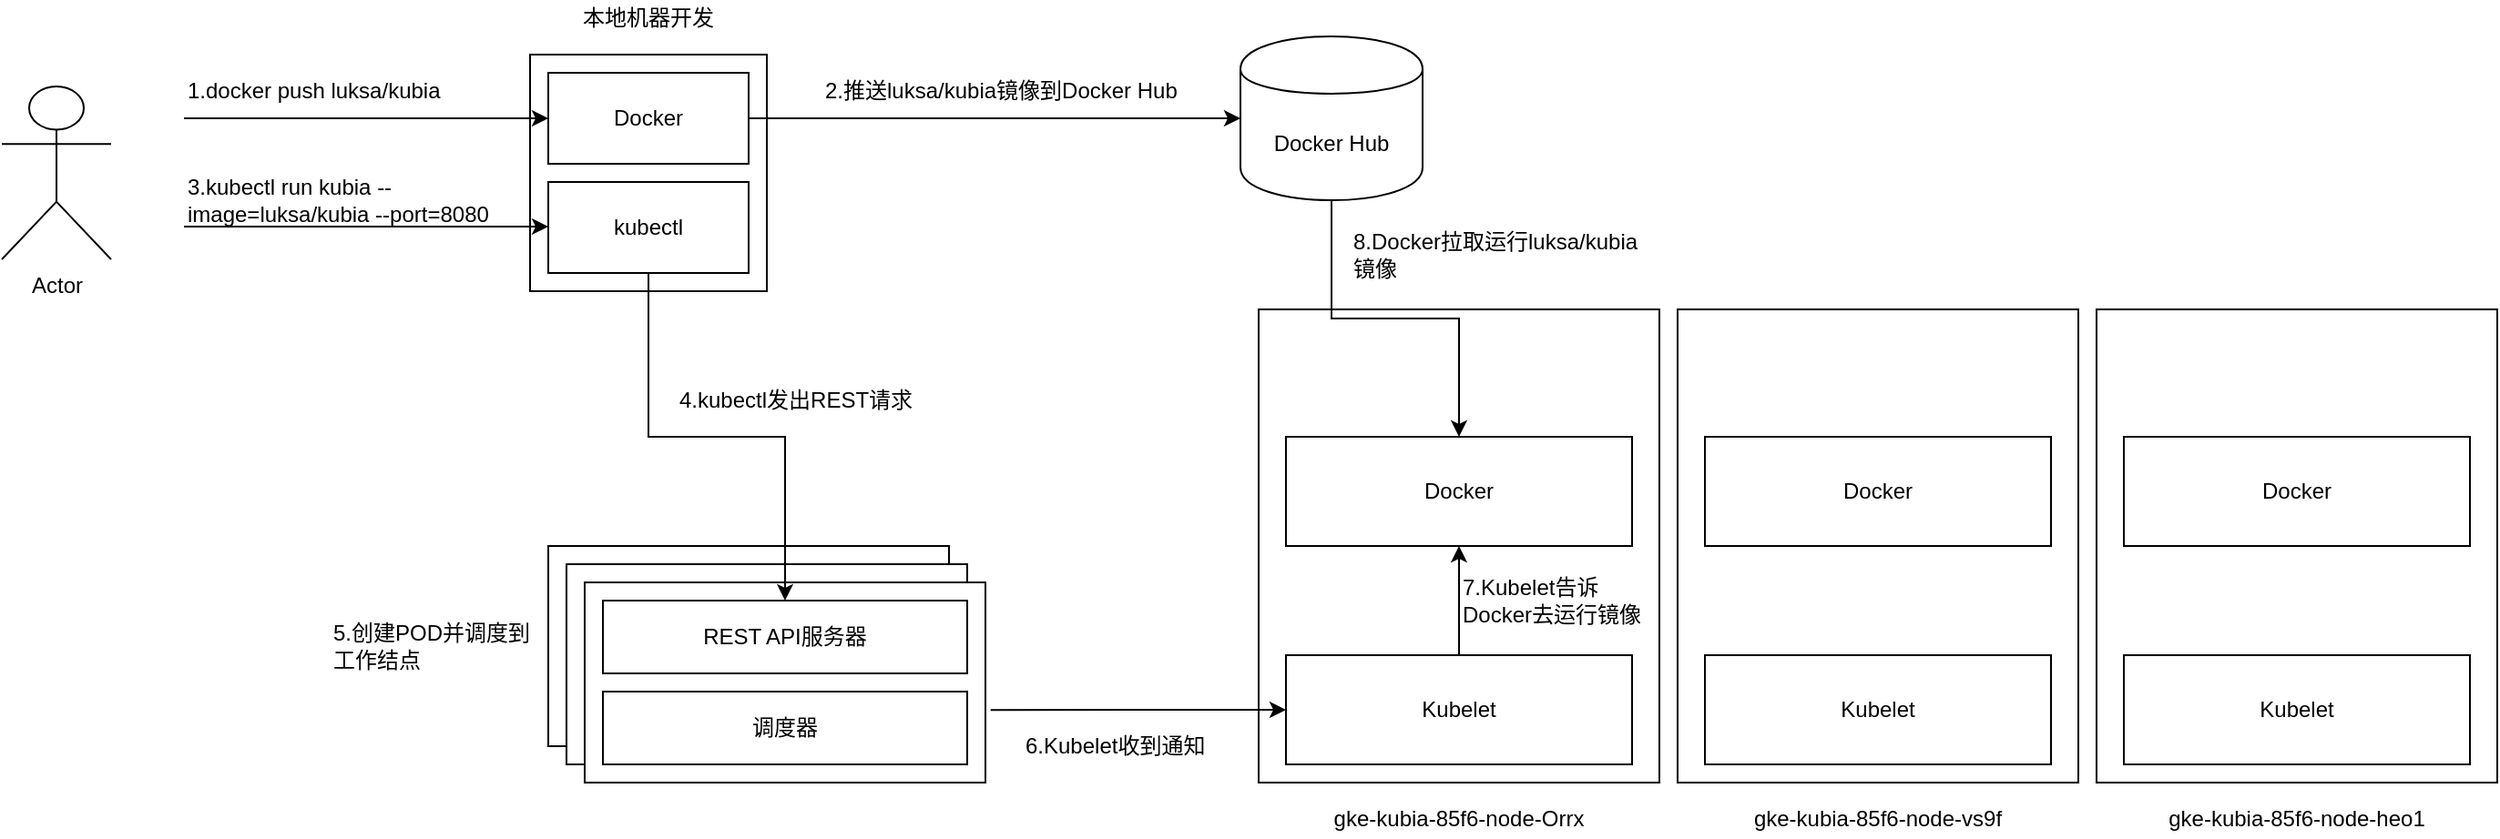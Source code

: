 <mxfile version="12.6.5" type="device"><diagram id="A2KofoMTyKGcsQtiOIRh" name="Page-1"><mxGraphModel dx="1024" dy="592" grid="1" gridSize="10" guides="1" tooltips="1" connect="1" arrows="1" fold="1" page="1" pageScale="1" pageWidth="2339" pageHeight="3300" math="0" shadow="0"><root><mxCell id="0"/><mxCell id="1" parent="0"/><mxCell id="X4YkHQTFdrgYoIWIY6_v-1" value="" style="rounded=0;whiteSpace=wrap;html=1;" vertex="1" parent="1"><mxGeometry x="380" y="260" width="130" height="130" as="geometry"/></mxCell><mxCell id="X4YkHQTFdrgYoIWIY6_v-12" style="edgeStyle=orthogonalEdgeStyle;rounded=0;orthogonalLoop=1;jettySize=auto;html=1;entryX=0;entryY=0.5;entryDx=0;entryDy=0;" edge="1" parent="1" source="X4YkHQTFdrgYoIWIY6_v-2" target="X4YkHQTFdrgYoIWIY6_v-11"><mxGeometry relative="1" as="geometry"/></mxCell><mxCell id="X4YkHQTFdrgYoIWIY6_v-2" value="Docker" style="rounded=0;whiteSpace=wrap;html=1;" vertex="1" parent="1"><mxGeometry x="390" y="270" width="110" height="50" as="geometry"/></mxCell><mxCell id="X4YkHQTFdrgYoIWIY6_v-3" value="kubectl" style="rounded=0;whiteSpace=wrap;html=1;" vertex="1" parent="1"><mxGeometry x="390" y="330" width="110" height="50" as="geometry"/></mxCell><mxCell id="X4YkHQTFdrgYoIWIY6_v-6" value="本地机器开发" style="text;html=1;strokeColor=none;fillColor=none;align=center;verticalAlign=middle;whiteSpace=wrap;rounded=0;" vertex="1" parent="1"><mxGeometry x="400" y="230" width="90" height="20" as="geometry"/></mxCell><mxCell id="X4YkHQTFdrgYoIWIY6_v-7" value="Actor" style="shape=umlActor;verticalLabelPosition=bottom;labelBackgroundColor=#ffffff;verticalAlign=top;html=1;outlineConnect=0;" vertex="1" parent="1"><mxGeometry x="90" y="277.5" width="60" height="95" as="geometry"/></mxCell><mxCell id="X4YkHQTFdrgYoIWIY6_v-8" value="" style="endArrow=classic;html=1;entryX=0;entryY=0.5;entryDx=0;entryDy=0;" edge="1" parent="1" target="X4YkHQTFdrgYoIWIY6_v-2"><mxGeometry width="50" height="50" relative="1" as="geometry"><mxPoint x="190" y="295" as="sourcePoint"/><mxPoint x="330" y="290" as="targetPoint"/></mxGeometry></mxCell><mxCell id="X4YkHQTFdrgYoIWIY6_v-9" value="" style="endArrow=classic;html=1;entryX=0;entryY=0.5;entryDx=0;entryDy=0;" edge="1" parent="1"><mxGeometry width="50" height="50" relative="1" as="geometry"><mxPoint x="190" y="354.5" as="sourcePoint"/><mxPoint x="390" y="354.5" as="targetPoint"/></mxGeometry></mxCell><mxCell id="X4YkHQTFdrgYoIWIY6_v-10" value="1.docker push luksa/kubia" style="text;html=1;strokeColor=none;fillColor=none;align=left;verticalAlign=middle;whiteSpace=wrap;rounded=0;" vertex="1" parent="1"><mxGeometry x="190" y="270" width="170" height="20" as="geometry"/></mxCell><mxCell id="X4YkHQTFdrgYoIWIY6_v-11" value="Docker Hub" style="shape=cylinder;whiteSpace=wrap;html=1;boundedLbl=1;backgroundOutline=1;" vertex="1" parent="1"><mxGeometry x="770" y="250" width="100" height="90" as="geometry"/></mxCell><mxCell id="X4YkHQTFdrgYoIWIY6_v-13" value="2.推送luksa/kubia镜像到Docker Hub" style="text;html=1;strokeColor=none;fillColor=none;align=left;verticalAlign=middle;whiteSpace=wrap;rounded=0;" vertex="1" parent="1"><mxGeometry x="540" y="270" width="200" height="20" as="geometry"/></mxCell><mxCell id="X4YkHQTFdrgYoIWIY6_v-14" value="3.kubectl run kubia --image=luksa/kubia --port=8080" style="text;html=1;strokeColor=none;fillColor=none;align=left;verticalAlign=middle;whiteSpace=wrap;rounded=0;" vertex="1" parent="1"><mxGeometry x="190" y="330" width="170" height="20" as="geometry"/></mxCell><mxCell id="X4YkHQTFdrgYoIWIY6_v-15" value="" style="rounded=0;whiteSpace=wrap;html=1;" vertex="1" parent="1"><mxGeometry x="390" y="530" width="220" height="110" as="geometry"/></mxCell><mxCell id="X4YkHQTFdrgYoIWIY6_v-16" value="" style="rounded=0;whiteSpace=wrap;html=1;" vertex="1" parent="1"><mxGeometry x="400" y="540" width="220" height="110" as="geometry"/></mxCell><mxCell id="X4YkHQTFdrgYoIWIY6_v-17" value="" style="rounded=0;whiteSpace=wrap;html=1;" vertex="1" parent="1"><mxGeometry x="410" y="550" width="220" height="110" as="geometry"/></mxCell><mxCell id="X4YkHQTFdrgYoIWIY6_v-18" value="REST API服务器" style="rounded=0;whiteSpace=wrap;html=1;" vertex="1" parent="1"><mxGeometry x="420" y="560" width="200" height="40" as="geometry"/></mxCell><mxCell id="X4YkHQTFdrgYoIWIY6_v-19" value="调度器" style="rounded=0;whiteSpace=wrap;html=1;" vertex="1" parent="1"><mxGeometry x="420" y="610" width="200" height="40" as="geometry"/></mxCell><mxCell id="X4YkHQTFdrgYoIWIY6_v-20" style="edgeStyle=orthogonalEdgeStyle;rounded=0;orthogonalLoop=1;jettySize=auto;html=1;" edge="1" parent="1" source="X4YkHQTFdrgYoIWIY6_v-3" target="X4YkHQTFdrgYoIWIY6_v-18"><mxGeometry relative="1" as="geometry"/></mxCell><mxCell id="X4YkHQTFdrgYoIWIY6_v-21" value="4.kubectl发出REST请求" style="text;html=1;strokeColor=none;fillColor=none;align=left;verticalAlign=middle;whiteSpace=wrap;rounded=0;" vertex="1" parent="1"><mxGeometry x="460" y="440" width="190" height="20" as="geometry"/></mxCell><mxCell id="X4YkHQTFdrgYoIWIY6_v-22" value="5.创建POD并调度到工作结点" style="text;html=1;strokeColor=none;fillColor=none;align=left;verticalAlign=middle;whiteSpace=wrap;rounded=0;" vertex="1" parent="1"><mxGeometry x="270" y="550" width="120" height="70" as="geometry"/></mxCell><mxCell id="X4YkHQTFdrgYoIWIY6_v-24" value="" style="rounded=0;whiteSpace=wrap;html=1;" vertex="1" parent="1"><mxGeometry x="780" y="400" width="220" height="260" as="geometry"/></mxCell><mxCell id="X4YkHQTFdrgYoIWIY6_v-27" style="edgeStyle=orthogonalEdgeStyle;rounded=0;orthogonalLoop=1;jettySize=auto;html=1;" edge="1" parent="1" source="X4YkHQTFdrgYoIWIY6_v-25" target="X4YkHQTFdrgYoIWIY6_v-26"><mxGeometry relative="1" as="geometry"/></mxCell><mxCell id="X4YkHQTFdrgYoIWIY6_v-29" style="edgeStyle=orthogonalEdgeStyle;rounded=0;orthogonalLoop=1;jettySize=auto;html=1;entryX=1.013;entryY=0.638;entryDx=0;entryDy=0;entryPerimeter=0;endArrow=none;endFill=0;startArrow=classic;startFill=1;" edge="1" parent="1" source="X4YkHQTFdrgYoIWIY6_v-25" target="X4YkHQTFdrgYoIWIY6_v-17"><mxGeometry relative="1" as="geometry"/></mxCell><mxCell id="X4YkHQTFdrgYoIWIY6_v-25" value="Kubelet" style="rounded=0;whiteSpace=wrap;html=1;" vertex="1" parent="1"><mxGeometry x="795" y="590" width="190" height="60" as="geometry"/></mxCell><mxCell id="X4YkHQTFdrgYoIWIY6_v-26" value="Docker" style="rounded=0;whiteSpace=wrap;html=1;" vertex="1" parent="1"><mxGeometry x="795" y="470" width="190" height="60" as="geometry"/></mxCell><mxCell id="X4YkHQTFdrgYoIWIY6_v-28" value="7.Kubelet告诉Docker去运行镜像" style="text;html=1;strokeColor=none;fillColor=none;align=left;verticalAlign=middle;whiteSpace=wrap;rounded=0;" vertex="1" parent="1"><mxGeometry x="890" y="540" width="100" height="40" as="geometry"/></mxCell><mxCell id="X4YkHQTFdrgYoIWIY6_v-30" value="6.Kubelet收到通知" style="text;html=1;strokeColor=none;fillColor=none;align=left;verticalAlign=middle;whiteSpace=wrap;rounded=0;" vertex="1" parent="1"><mxGeometry x="650" y="630" width="110" height="20" as="geometry"/></mxCell><mxCell id="X4YkHQTFdrgYoIWIY6_v-31" style="edgeStyle=orthogonalEdgeStyle;rounded=0;orthogonalLoop=1;jettySize=auto;html=1;startArrow=none;startFill=0;endArrow=classic;endFill=1;" edge="1" parent="1" source="X4YkHQTFdrgYoIWIY6_v-11" target="X4YkHQTFdrgYoIWIY6_v-26"><mxGeometry relative="1" as="geometry"/></mxCell><mxCell id="X4YkHQTFdrgYoIWIY6_v-32" value="8.Docker拉取运行luksa/kubia镜像" style="text;html=1;strokeColor=none;fillColor=none;align=left;verticalAlign=middle;whiteSpace=wrap;rounded=0;" vertex="1" parent="1"><mxGeometry x="830" y="360" width="160" height="20" as="geometry"/></mxCell><mxCell id="X4YkHQTFdrgYoIWIY6_v-34" value="" style="rounded=0;whiteSpace=wrap;html=1;" vertex="1" parent="1"><mxGeometry x="1010" y="400" width="220" height="260" as="geometry"/></mxCell><mxCell id="X4YkHQTFdrgYoIWIY6_v-35" value="Kubelet" style="rounded=0;whiteSpace=wrap;html=1;" vertex="1" parent="1"><mxGeometry x="1025" y="590" width="190" height="60" as="geometry"/></mxCell><mxCell id="X4YkHQTFdrgYoIWIY6_v-36" value="Docker" style="rounded=0;whiteSpace=wrap;html=1;" vertex="1" parent="1"><mxGeometry x="1025" y="470" width="190" height="60" as="geometry"/></mxCell><mxCell id="X4YkHQTFdrgYoIWIY6_v-37" value="" style="rounded=0;whiteSpace=wrap;html=1;" vertex="1" parent="1"><mxGeometry x="1240" y="400" width="220" height="260" as="geometry"/></mxCell><mxCell id="X4YkHQTFdrgYoIWIY6_v-38" value="Kubelet" style="rounded=0;whiteSpace=wrap;html=1;" vertex="1" parent="1"><mxGeometry x="1255" y="590" width="190" height="60" as="geometry"/></mxCell><mxCell id="X4YkHQTFdrgYoIWIY6_v-39" value="Docker" style="rounded=0;whiteSpace=wrap;html=1;" vertex="1" parent="1"><mxGeometry x="1255" y="470" width="190" height="60" as="geometry"/></mxCell><mxCell id="X4YkHQTFdrgYoIWIY6_v-40" value="gke-kubia-85f6-node-Orrx" style="text;html=1;strokeColor=none;fillColor=none;align=center;verticalAlign=middle;whiteSpace=wrap;rounded=0;" vertex="1" parent="1"><mxGeometry x="810" y="670" width="160" height="20" as="geometry"/></mxCell><mxCell id="X4YkHQTFdrgYoIWIY6_v-41" value="gke-kubia-85f6-node-vs9f" style="text;html=1;strokeColor=none;fillColor=none;align=center;verticalAlign=middle;whiteSpace=wrap;rounded=0;" vertex="1" parent="1"><mxGeometry x="1040" y="670" width="160" height="20" as="geometry"/></mxCell><mxCell id="X4YkHQTFdrgYoIWIY6_v-42" value="gke-kubia-85f6-node-heo1" style="text;html=1;strokeColor=none;fillColor=none;align=center;verticalAlign=middle;whiteSpace=wrap;rounded=0;" vertex="1" parent="1"><mxGeometry x="1270" y="670" width="160" height="20" as="geometry"/></mxCell></root></mxGraphModel></diagram></mxfile>